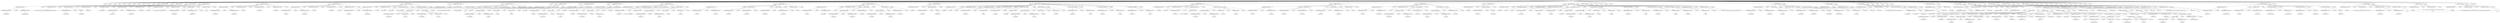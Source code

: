 digraph {

"Prog_89327"->"<
>89328";
"Prog_89327"->"<
>89329";
"Prog_89327"->"<
>89330";
"Prog_89327"->"<
>89331";
"Prog_89327"->"<
>89332";
"Prog_89327"->"<
>89333";
"Prog_89327"->"<
>89334";
"Prog_89327"->"<
>89335";
"Prog_89327"->"<
>89336";
"Prog_89327"->"<
>89337";
"Prog_89327"->"<
>89338";
"Prog_89327"->"<
>89339";
"Prog_89327"->"CallFunction_89340";
"CallFunction_89340"->"AssignmentOpetators_89341";
"AssignmentOpetators_89341"->"IDENTIFIERExpression_89342";
"IDENTIFIERExpression_89342"->"<datafile>89343";
"AssignmentOpetators_89341"->"<<->89344";
"AssignmentOpetators_89341"->"IDENTIFIERExpression_89345";
"IDENTIFIERExpression_89345"->"<read.table>89346";
"CallFunction_89340"->"<(>89347";
"CallFunction_89340"->"STRINGExpression_89348";
"STRINGExpression_89348"->"<http://www.uvm.edu/~dhowell/methods8/DataFiles/Tab18-2.dat>89349";
"CallFunction_89340"->"<,>89350";
"CallFunction_89340"->"AssignmentOpetators_89351";
"AssignmentOpetators_89351"->"IDENTIFIERExpression_89352";
"IDENTIFIERExpression_89352"->"<header>89353";
"AssignmentOpetators_89351"->"<=>89354";
"AssignmentOpetators_89351"->"TRUE_89355";
"TRUE_89355"->"<TRUE>89356";
"CallFunction_89340"->"<)>89357";
"Prog_89327"->"<
>89358";
"Prog_89327"->"CallFunction_89359";
"CallFunction_89359"->"IDENTIFIERExpression_89360";
"IDENTIFIERExpression_89360"->"<attach>89361";
"CallFunction_89359"->"<(>89362";
"CallFunction_89359"->"IDENTIFIERExpression_89363";
"IDENTIFIERExpression_89363"->"<datafile>89364";
"CallFunction_89359"->"<)>89365";
"Prog_89327"->"<
>89366";
"Prog_89327"->"CallFunction_89367";
"CallFunction_89367"->"AssignmentOpetators_89368";
"AssignmentOpetators_89368"->"IDENTIFIERExpression_89369";
"IDENTIFIERExpression_89369"->"<Group>89370";
"AssignmentOpetators_89368"->"<<->89371";
"AssignmentOpetators_89368"->"IDENTIFIERExpression_89372";
"IDENTIFIERExpression_89372"->"<factor>89373";
"CallFunction_89367"->"<(>89374";
"CallFunction_89367"->"IDENTIFIERExpression_89375";
"IDENTIFIERExpression_89375"->"<Group>89376";
"CallFunction_89367"->"<)>89377";
"Prog_89327"->"<
>89378";
"Prog_89327"->"CallFunction_89379";
"CallFunction_89379"->"IDENTIFIERExpression_89380";
"IDENTIFIERExpression_89380"->"<cat>89381";
"CallFunction_89379"->"<(>89382";
"CallFunction_89379"->"STRINGExpression_89383";
"STRINGExpression_89383"->"<The names of the variables are >89384";
"CallFunction_89379"->"<,>89385";
"CallFunction_89379"->"CallFunction_89386";
"CallFunction_89386"->"IDENTIFIERExpression_89387";
"IDENTIFIERExpression_89387"->"<names>89388";
"CallFunction_89386"->"<(>89389";
"CallFunction_89386"->"IDENTIFIERExpression_89390";
"IDENTIFIERExpression_89390"->"<datafile>89391";
"CallFunction_89386"->"<)>89392";
"CallFunction_89379"->"<,>89393";
"CallFunction_89379"->"STRINGExpression_89394";
"STRINGExpression_89394"->"<\n>89395";
"CallFunction_89379"->"<)>89396";
"Prog_89327"->"<
>89397";
"Prog_89327"->"CallFunction_89398";
"CallFunction_89398"->"AssignmentOpetators_89399";
"AssignmentOpetators_89399"->"IDENTIFIERExpression_89400";
"IDENTIFIERExpression_89400"->"<means>89401";
"AssignmentOpetators_89399"->"<<->89402";
"AssignmentOpetators_89399"->"IDENTIFIERExpression_89403";
"IDENTIFIERExpression_89403"->"<tapply>89404";
"CallFunction_89398"->"<(>89405";
"CallFunction_89398"->"IDENTIFIERExpression_89406";
"IDENTIFIERExpression_89406"->"<dv>89407";
"CallFunction_89398"->"<,>89408";
"CallFunction_89398"->"IDENTIFIERExpression_89409";
"IDENTIFIERExpression_89409"->"<Group>89410";
"CallFunction_89398"->"<,>89411";
"CallFunction_89398"->"IDENTIFIERExpression_89412";
"IDENTIFIERExpression_89412"->"<mean>89413";
"CallFunction_89398"->"<)>89414";
"Prog_89327"->"<
>89415";
"Prog_89327"->"CallFunction_89416";
"CallFunction_89416"->"AssignmentOpetators_89417";
"AssignmentOpetators_89417"->"IDENTIFIERExpression_89418";
"IDENTIFIERExpression_89418"->"<sd>89419";
"AssignmentOpetators_89417"->"<<->89420";
"AssignmentOpetators_89417"->"IDENTIFIERExpression_89421";
"IDENTIFIERExpression_89421"->"<tapply>89422";
"CallFunction_89416"->"<(>89423";
"CallFunction_89416"->"IDENTIFIERExpression_89424";
"IDENTIFIERExpression_89424"->"<dv>89425";
"CallFunction_89416"->"<,>89426";
"CallFunction_89416"->"IDENTIFIERExpression_89427";
"IDENTIFIERExpression_89427"->"<Group>89428";
"CallFunction_89416"->"<,>89429";
"CallFunction_89416"->"IDENTIFIERExpression_89430";
"IDENTIFIERExpression_89430"->"<sd>89431";
"CallFunction_89416"->"<)>89432";
"Prog_89327"->"<
>89433";
"Prog_89327"->"CallFunction_89434";
"CallFunction_89434"->"AssignmentOpetators_89435";
"AssignmentOpetators_89435"->"IDENTIFIERExpression_89436";
"IDENTIFIERExpression_89436"->"<n.s>89437";
"AssignmentOpetators_89435"->"<<->89438";
"AssignmentOpetators_89435"->"IDENTIFIERExpression_89439";
"IDENTIFIERExpression_89439"->"<tapply>89440";
"CallFunction_89434"->"<(>89441";
"CallFunction_89434"->"IDENTIFIERExpression_89442";
"IDENTIFIERExpression_89442"->"<dv>89443";
"CallFunction_89434"->"<,>89444";
"CallFunction_89434"->"IDENTIFIERExpression_89445";
"IDENTIFIERExpression_89445"->"<Group>89446";
"CallFunction_89434"->"<,>89447";
"CallFunction_89434"->"IDENTIFIERExpression_89448";
"IDENTIFIERExpression_89448"->"<length>89449";
"CallFunction_89434"->"<)>89450";
"Prog_89327"->"<
>89451";
"Prog_89327"->"AssignmentOpetators_89452";
"AssignmentOpetators_89452"->"IDENTIFIERExpression_89453";
"IDENTIFIERExpression_89453"->"<samp.mean.diff>89454";
"AssignmentOpetators_89452"->"<<->89455";
"AssignmentOpetators_89452"->"MinusOrPlusBinary_89456";
"MinusOrPlusBinary_89456"->"IndexingBasic_89457";
"IndexingBasic_89457"->"IDENTIFIERExpression_89458";
"IDENTIFIERExpression_89458"->"<means>89459";
"IndexingBasic_89457"->"<[>89460";
"IndexingBasic_89457"->"INTExpression_89461";
"INTExpression_89461"->"<1>89462";
"IndexingBasic_89457"->"<]>89463";
"MinusOrPlusBinary_89456"->"<->89464";
"MinusOrPlusBinary_89456"->"IndexingBasic_89465";
"IndexingBasic_89465"->"IDENTIFIERExpression_89466";
"IDENTIFIERExpression_89466"->"<means>89467";
"IndexingBasic_89465"->"<[>89468";
"IndexingBasic_89465"->"INTExpression_89469";
"INTExpression_89469"->"<2>89470";
"IndexingBasic_89465"->"<]>89471";
"Prog_89327"->"<
>89472";
"Prog_89327"->"CallFunction_89473";
"CallFunction_89473"->"IDENTIFIERExpression_89474";
"IDENTIFIERExpression_89474"->"<cat>89475";
"CallFunction_89473"->"<(>89476";
"CallFunction_89473"->"STRINGExpression_89477";
"STRINGExpression_89477"->"<The sample mean differences is >89478";
"CallFunction_89473"->"<,>89479";
"CallFunction_89473"->"IDENTIFIERExpression_89480";
"IDENTIFIERExpression_89480"->"<samp.mean.diff>89481";
"CallFunction_89473"->"<,>89482";
"CallFunction_89473"->"STRINGExpression_89483";
"STRINGExpression_89483"->"<\n>89484";
"CallFunction_89473"->"<)>89485";
"Prog_89327"->"<
>89486";
"Prog_89327"->"<
>89487";
"Prog_89327"->"CallFunction_89488";
"CallFunction_89488"->"IDENTIFIERExpression_89489";
"IDENTIFIERExpression_89489"->"<par>89490";
"CallFunction_89488"->"<(>89491";
"CallFunction_89488"->"CallFunction_89492";
"CallFunction_89492"->"AssignmentOpetators_89493";
"AssignmentOpetators_89493"->"IDENTIFIERExpression_89494";
"IDENTIFIERExpression_89494"->"<mfrow>89495";
"AssignmentOpetators_89493"->"<=>89496";
"AssignmentOpetators_89493"->"IDENTIFIERExpression_89497";
"IDENTIFIERExpression_89497"->"<c>89498";
"CallFunction_89492"->"<(>89499";
"CallFunction_89492"->"INTExpression_89500";
"INTExpression_89500"->"<2>89501";
"CallFunction_89492"->"<,>89502";
"CallFunction_89492"->"INTExpression_89503";
"INTExpression_89503"->"<2>89504";
"CallFunction_89492"->"<)>89505";
"CallFunction_89488"->"<)>89506";
"Prog_89327"->"<
>89507";
"Prog_89327"->"AssignmentOpetators_89508";
"AssignmentOpetators_89508"->"IDENTIFIERExpression_89509";
"IDENTIFIERExpression_89509"->"<grp1>89510";
"AssignmentOpetators_89508"->"<<->89511";
"AssignmentOpetators_89508"->"IndexingBasic_89512";
"IndexingBasic_89512"->"IDENTIFIERExpression_89513";
"IDENTIFIERExpression_89513"->"<dv>89514";
"IndexingBasic_89512"->"<[>89515";
"IndexingBasic_89512"->"Comparisons_89516";
"Comparisons_89516"->"IDENTIFIERExpression_89517";
"IDENTIFIERExpression_89517"->"<Group>89518";
"Comparisons_89516"->"<==>89519";
"Comparisons_89516"->"INTExpression_89520";
"INTExpression_89520"->"<1>89521";
"IndexingBasic_89512"->"<]>89522";
"Prog_89327"->"<
>89523";
"Prog_89327"->"AssignmentOpetators_89524";
"AssignmentOpetators_89524"->"IDENTIFIERExpression_89525";
"IDENTIFIERExpression_89525"->"<grp2>89526";
"AssignmentOpetators_89524"->"<<->89527";
"AssignmentOpetators_89524"->"IndexingBasic_89528";
"IndexingBasic_89528"->"IDENTIFIERExpression_89529";
"IDENTIFIERExpression_89529"->"<dv>89530";
"IndexingBasic_89528"->"<[>89531";
"IndexingBasic_89528"->"Comparisons_89532";
"Comparisons_89532"->"IDENTIFIERExpression_89533";
"IDENTIFIERExpression_89533"->"<Group>89534";
"Comparisons_89532"->"<==>89535";
"Comparisons_89532"->"INTExpression_89536";
"INTExpression_89536"->"<2>89537";
"IndexingBasic_89528"->"<]>89538";
"Prog_89327"->"<
>89539";
"Prog_89327"->"CallFunction_89540";
"CallFunction_89540"->"IDENTIFIERExpression_89541";
"IDENTIFIERExpression_89541"->"<hist>89542";
"CallFunction_89540"->"<(>89543";
"CallFunction_89540"->"IDENTIFIERExpression_89544";
"IDENTIFIERExpression_89544"->"<grp1>89545";
"CallFunction_89540"->"<,>89546";
"CallFunction_89540"->"AssignmentOpetators_89547";
"AssignmentOpetators_89547"->"IDENTIFIERExpression_89548";
"IDENTIFIERExpression_89548"->"<main>89549";
"AssignmentOpetators_89547"->"<=>89550";
"AssignmentOpetators_89547"->"STRINGExpression_89551";
"STRINGExpression_89551"->"<Group 1 = Success>89552";
"CallFunction_89540"->"<,>89553";
"CallFunction_89540"->"CallFunction_89554";
"CallFunction_89554"->"AssignmentOpetators_89555";
"AssignmentOpetators_89555"->"IDENTIFIERExpression_89556";
"IDENTIFIERExpression_89556"->"<xlim>89557";
"AssignmentOpetators_89555"->"<=>89558";
"AssignmentOpetators_89555"->"IDENTIFIERExpression_89559";
"IDENTIFIERExpression_89559"->"<c>89560";
"CallFunction_89554"->"<(>89561";
"CallFunction_89554"->"INTExpression_89562";
"INTExpression_89562"->"<5>89563";
"CallFunction_89554"->"<,>89564";
"CallFunction_89554"->"INTExpression_89565";
"INTExpression_89565"->"<25>89566";
"CallFunction_89554"->"<)>89567";
"CallFunction_89540"->"<)>89568";
"Prog_89327"->"<
>89569";
"Prog_89327"->"CallFunction_89570";
"CallFunction_89570"->"AssignmentOpetators_89571";
"AssignmentOpetators_89571"->"IDENTIFIERExpression_89572";
"IDENTIFIERExpression_89572"->"<xv>89573";
"AssignmentOpetators_89571"->"<<->89574";
"AssignmentOpetators_89571"->"IDENTIFIERExpression_89575";
"IDENTIFIERExpression_89575"->"<seq>89576";
"CallFunction_89570"->"<(>89577";
"CallFunction_89570"->"CallFunction_89578";
"CallFunction_89578"->"IDENTIFIERExpression_89579";
"IDENTIFIERExpression_89579"->"<min>89580";
"CallFunction_89578"->"<(>89581";
"CallFunction_89578"->"IDENTIFIERExpression_89582";
"IDENTIFIERExpression_89582"->"<grp1>89583";
"CallFunction_89578"->"<)>89584";
"CallFunction_89570"->"<,>89585";
"CallFunction_89570"->"CallFunction_89586";
"CallFunction_89586"->"IDENTIFIERExpression_89587";
"IDENTIFIERExpression_89587"->"<max>89588";
"CallFunction_89586"->"<(>89589";
"CallFunction_89586"->"IDENTIFIERExpression_89590";
"IDENTIFIERExpression_89590"->"<grp1>89591";
"CallFunction_89586"->"<)>89592";
"CallFunction_89570"->"<,>89593";
"CallFunction_89570"->"FLOATExpression_89594";
"FLOATExpression_89594"->"<.1>89595";
"CallFunction_89570"->"<)>89596";
"Prog_89327"->"<
>89597";
"Prog_89327"->"CallFunction_89598";
"CallFunction_89598"->"AssignmentOpetators_89599";
"AssignmentOpetators_89599"->"IDENTIFIERExpression_89600";
"IDENTIFIERExpression_89600"->"<yv>89601";
"AssignmentOpetators_89599"->"<<->89602";
"AssignmentOpetators_89599"->"IDENTIFIERExpression_89603";
"IDENTIFIERExpression_89603"->"<dnorm>89604";
"CallFunction_89598"->"<(>89605";
"CallFunction_89598"->"IDENTIFIERExpression_89606";
"IDENTIFIERExpression_89606"->"<xv>89607";
"CallFunction_89598"->"<,>89608";
"CallFunction_89598"->"CallFunction_89609";
"CallFunction_89609"->"AssignmentOpetators_89610";
"AssignmentOpetators_89610"->"IDENTIFIERExpression_89611";
"IDENTIFIERExpression_89611"->"<mean>89612";
"AssignmentOpetators_89610"->"<=>89613";
"AssignmentOpetators_89610"->"IDENTIFIERExpression_89614";
"IDENTIFIERExpression_89614"->"<mean>89615";
"CallFunction_89609"->"<(>89616";
"CallFunction_89609"->"IDENTIFIERExpression_89617";
"IDENTIFIERExpression_89617"->"<grp1>89618";
"CallFunction_89609"->"<)>89619";
"CallFunction_89598"->"<,>89620";
"CallFunction_89598"->"CallFunction_89621";
"CallFunction_89621"->"AssignmentOpetators_89622";
"AssignmentOpetators_89622"->"IDENTIFIERExpression_89623";
"IDENTIFIERExpression_89623"->"<sd>89624";
"AssignmentOpetators_89622"->"<=>89625";
"AssignmentOpetators_89622"->"IDENTIFIERExpression_89626";
"IDENTIFIERExpression_89626"->"<sd>89627";
"CallFunction_89621"->"<(>89628";
"CallFunction_89621"->"IDENTIFIERExpression_89629";
"IDENTIFIERExpression_89629"->"<grp1>89630";
"CallFunction_89621"->"<)>89631";
"CallFunction_89598"->"<)>89632";
"Prog_89327"->"<
>89633";
"Prog_89327"->"CallFunction_89634";
"CallFunction_89634"->"IDENTIFIERExpression_89635";
"IDENTIFIERExpression_89635"->"<par>89636";
"CallFunction_89634"->"<(>89637";
"CallFunction_89634"->"AssignmentOpetators_89638";
"AssignmentOpetators_89638"->"IDENTIFIERExpression_89639";
"IDENTIFIERExpression_89639"->"<new>89640";
"AssignmentOpetators_89638"->"<=>89641";
"AssignmentOpetators_89638"->"TRUE_89642";
"TRUE_89642"->"<TRUE>89643";
"CallFunction_89634"->"<)>89644";
"Prog_89327"->"<
>89645";
"Prog_89327"->"CallFunction_89646";
"CallFunction_89646"->"IDENTIFIERExpression_89647";
"IDENTIFIERExpression_89647"->"<plot>89648";
"CallFunction_89646"->"<(>89649";
"CallFunction_89646"->"IDENTIFIERExpression_89650";
"IDENTIFIERExpression_89650"->"<xv>89651";
"CallFunction_89646"->"<,>89652";
"CallFunction_89646"->"IDENTIFIERExpression_89653";
"IDENTIFIERExpression_89653"->"<yv>89654";
"CallFunction_89646"->"<,>89655";
"CallFunction_89646"->"AssignmentOpetators_89656";
"AssignmentOpetators_89656"->"IDENTIFIERExpression_89657";
"IDENTIFIERExpression_89657"->"<type>89658";
"AssignmentOpetators_89656"->"<=>89659";
"AssignmentOpetators_89656"->"STRINGExpression_89660";
"STRINGExpression_89660"->"<l>89661";
"CallFunction_89646"->"<,>89662";
"CallFunction_89646"->"AssignmentOpetators_89663";
"AssignmentOpetators_89663"->"IDENTIFIERExpression_89664";
"IDENTIFIERExpression_89664"->"<col>89665";
"AssignmentOpetators_89663"->"<=>89666";
"AssignmentOpetators_89663"->"STRINGExpression_89667";
"STRINGExpression_89667"->"<blue>89668";
"CallFunction_89646"->"<,>89669";
"CallFunction_89646"->"CallFunction_89670";
"CallFunction_89670"->"AssignmentOpetators_89671";
"AssignmentOpetators_89671"->"IDENTIFIERExpression_89672";
"IDENTIFIERExpression_89672"->"<xlim>89673";
"AssignmentOpetators_89671"->"<=>89674";
"AssignmentOpetators_89671"->"IDENTIFIERExpression_89675";
"IDENTIFIERExpression_89675"->"<c>89676";
"CallFunction_89670"->"<(>89677";
"CallFunction_89670"->"INTExpression_89678";
"INTExpression_89678"->"<5>89679";
"CallFunction_89670"->"<,>89680";
"CallFunction_89670"->"INTExpression_89681";
"INTExpression_89681"->"<25>89682";
"CallFunction_89670"->"<)>89683";
"CallFunction_89646"->"<,>89684";
"CallFunction_89646"->"AssignmentOpetators_89685";
"AssignmentOpetators_89685"->"IDENTIFIERExpression_89686";
"IDENTIFIERExpression_89686"->"<xlab>89687";
"AssignmentOpetators_89685"->"<=>89688";
"AssignmentOpetators_89685"->"STRINGExpression_89689";
"STRINGExpression_89689"->"<>89690";
"CallFunction_89646"->"<,>89691";
"CallFunction_89646"->"AssignmentOpetators_89692";
"AssignmentOpetators_89692"->"IDENTIFIERExpression_89693";
"IDENTIFIERExpression_89693"->"<yaxt>89694";
"AssignmentOpetators_89692"->"<=>89695";
"AssignmentOpetators_89692"->"STRINGExpression_89696";
"STRINGExpression_89696"->"<n>89697";
"CallFunction_89646"->"<,>89698";
"CallFunction_89646"->"AssignmentOpetators_89699";
"AssignmentOpetators_89699"->"IDENTIFIERExpression_89700";
"IDENTIFIERExpression_89700"->"<ylab>89701";
"AssignmentOpetators_89699"->"<=>89702";
"AssignmentOpetators_89699"->"STRINGExpression_89703";
"STRINGExpression_89703"->"<>89704";
"CallFunction_89646"->"<)>89705";
"Prog_89327"->"<
>89706";
"Prog_89327"->"CallFunction_89707";
"CallFunction_89707"->"IDENTIFIERExpression_89708";
"IDENTIFIERExpression_89708"->"<hist>89709";
"CallFunction_89707"->"<(>89710";
"CallFunction_89707"->"IDENTIFIERExpression_89711";
"IDENTIFIERExpression_89711"->"<grp2>89712";
"CallFunction_89707"->"<,>89713";
"CallFunction_89707"->"AssignmentOpetators_89714";
"AssignmentOpetators_89714"->"IDENTIFIERExpression_89715";
"IDENTIFIERExpression_89715"->"<main>89716";
"AssignmentOpetators_89714"->"<=>89717";
"AssignmentOpetators_89714"->"STRINGExpression_89718";
"STRINGExpression_89718"->"<Group 2 = Fail>89719";
"CallFunction_89707"->"<,>89720";
"CallFunction_89707"->"CallFunction_89721";
"CallFunction_89721"->"AssignmentOpetators_89722";
"AssignmentOpetators_89722"->"IDENTIFIERExpression_89723";
"IDENTIFIERExpression_89723"->"<xlim>89724";
"AssignmentOpetators_89722"->"<=>89725";
"AssignmentOpetators_89722"->"IDENTIFIERExpression_89726";
"IDENTIFIERExpression_89726"->"<c>89727";
"CallFunction_89721"->"<(>89728";
"CallFunction_89721"->"INTExpression_89729";
"INTExpression_89729"->"<5>89730";
"CallFunction_89721"->"<,>89731";
"CallFunction_89721"->"INTExpression_89732";
"INTExpression_89732"->"<25>89733";
"CallFunction_89721"->"<)>89734";
"CallFunction_89707"->"<)>89735";
"Prog_89327"->"<
>89736";
"Prog_89327"->"CallFunction_89737";
"CallFunction_89737"->"AssignmentOpetators_89738";
"AssignmentOpetators_89738"->"IDENTIFIERExpression_89739";
"IDENTIFIERExpression_89739"->"<xv>89740";
"AssignmentOpetators_89738"->"<<->89741";
"AssignmentOpetators_89738"->"IDENTIFIERExpression_89742";
"IDENTIFIERExpression_89742"->"<seq>89743";
"CallFunction_89737"->"<(>89744";
"CallFunction_89737"->"CallFunction_89745";
"CallFunction_89745"->"IDENTIFIERExpression_89746";
"IDENTIFIERExpression_89746"->"<min>89747";
"CallFunction_89745"->"<(>89748";
"CallFunction_89745"->"IDENTIFIERExpression_89749";
"IDENTIFIERExpression_89749"->"<grp2>89750";
"CallFunction_89745"->"<)>89751";
"CallFunction_89737"->"<,>89752";
"CallFunction_89737"->"CallFunction_89753";
"CallFunction_89753"->"IDENTIFIERExpression_89754";
"IDENTIFIERExpression_89754"->"<max>89755";
"CallFunction_89753"->"<(>89756";
"CallFunction_89753"->"IDENTIFIERExpression_89757";
"IDENTIFIERExpression_89757"->"<grp2>89758";
"CallFunction_89753"->"<)>89759";
"CallFunction_89737"->"<,>89760";
"CallFunction_89737"->"FLOATExpression_89761";
"FLOATExpression_89761"->"<.1>89762";
"CallFunction_89737"->"<)>89763";
"Prog_89327"->"<
>89764";
"Prog_89327"->"CallFunction_89765";
"CallFunction_89765"->"AssignmentOpetators_89766";
"AssignmentOpetators_89766"->"IDENTIFIERExpression_89767";
"IDENTIFIERExpression_89767"->"<yv>89768";
"AssignmentOpetators_89766"->"<<->89769";
"AssignmentOpetators_89766"->"IDENTIFIERExpression_89770";
"IDENTIFIERExpression_89770"->"<dnorm>89771";
"CallFunction_89765"->"<(>89772";
"CallFunction_89765"->"IDENTIFIERExpression_89773";
"IDENTIFIERExpression_89773"->"<xv>89774";
"CallFunction_89765"->"<,>89775";
"CallFunction_89765"->"CallFunction_89776";
"CallFunction_89776"->"AssignmentOpetators_89777";
"AssignmentOpetators_89777"->"IDENTIFIERExpression_89778";
"IDENTIFIERExpression_89778"->"<mean>89779";
"AssignmentOpetators_89777"->"<=>89780";
"AssignmentOpetators_89777"->"IDENTIFIERExpression_89781";
"IDENTIFIERExpression_89781"->"<mean>89782";
"CallFunction_89776"->"<(>89783";
"CallFunction_89776"->"IDENTIFIERExpression_89784";
"IDENTIFIERExpression_89784"->"<grp2>89785";
"CallFunction_89776"->"<)>89786";
"CallFunction_89765"->"<,>89787";
"CallFunction_89765"->"CallFunction_89788";
"CallFunction_89788"->"AssignmentOpetators_89789";
"AssignmentOpetators_89789"->"IDENTIFIERExpression_89790";
"IDENTIFIERExpression_89790"->"<sd>89791";
"AssignmentOpetators_89789"->"<=>89792";
"AssignmentOpetators_89789"->"IDENTIFIERExpression_89793";
"IDENTIFIERExpression_89793"->"<sd>89794";
"CallFunction_89788"->"<(>89795";
"CallFunction_89788"->"IDENTIFIERExpression_89796";
"IDENTIFIERExpression_89796"->"<grp2>89797";
"CallFunction_89788"->"<)>89798";
"CallFunction_89765"->"<)>89799";
"Prog_89327"->"<
>89800";
"Prog_89327"->"CallFunction_89801";
"CallFunction_89801"->"IDENTIFIERExpression_89802";
"IDENTIFIERExpression_89802"->"<par>89803";
"CallFunction_89801"->"<(>89804";
"CallFunction_89801"->"AssignmentOpetators_89805";
"AssignmentOpetators_89805"->"IDENTIFIERExpression_89806";
"IDENTIFIERExpression_89806"->"<new>89807";
"AssignmentOpetators_89805"->"<=>89808";
"AssignmentOpetators_89805"->"TRUE_89809";
"TRUE_89809"->"<TRUE>89810";
"CallFunction_89801"->"<)>89811";
"Prog_89327"->"<
>89812";
"Prog_89327"->"CallFunction_89813";
"CallFunction_89813"->"IDENTIFIERExpression_89814";
"IDENTIFIERExpression_89814"->"<plot>89815";
"CallFunction_89813"->"<(>89816";
"CallFunction_89813"->"IDENTIFIERExpression_89817";
"IDENTIFIERExpression_89817"->"<xv>89818";
"CallFunction_89813"->"<,>89819";
"CallFunction_89813"->"IDENTIFIERExpression_89820";
"IDENTIFIERExpression_89820"->"<yv>89821";
"CallFunction_89813"->"<,>89822";
"CallFunction_89813"->"AssignmentOpetators_89823";
"AssignmentOpetators_89823"->"IDENTIFIERExpression_89824";
"IDENTIFIERExpression_89824"->"<type>89825";
"AssignmentOpetators_89823"->"<=>89826";
"AssignmentOpetators_89823"->"STRINGExpression_89827";
"STRINGExpression_89827"->"<l>89828";
"CallFunction_89813"->"<,>89829";
"CallFunction_89813"->"AssignmentOpetators_89830";
"AssignmentOpetators_89830"->"IDENTIFIERExpression_89831";
"IDENTIFIERExpression_89831"->"<col>89832";
"AssignmentOpetators_89830"->"<=>89833";
"AssignmentOpetators_89830"->"STRINGExpression_89834";
"STRINGExpression_89834"->"<blue>89835";
"CallFunction_89813"->"<,>89836";
"CallFunction_89813"->"CallFunction_89837";
"CallFunction_89837"->"AssignmentOpetators_89838";
"AssignmentOpetators_89838"->"IDENTIFIERExpression_89839";
"IDENTIFIERExpression_89839"->"<xlim>89840";
"AssignmentOpetators_89838"->"<=>89841";
"AssignmentOpetators_89838"->"IDENTIFIERExpression_89842";
"IDENTIFIERExpression_89842"->"<c>89843";
"CallFunction_89837"->"<(>89844";
"CallFunction_89837"->"INTExpression_89845";
"INTExpression_89845"->"<5>89846";
"CallFunction_89837"->"<,>89847";
"CallFunction_89837"->"INTExpression_89848";
"INTExpression_89848"->"<25>89849";
"CallFunction_89837"->"<)>89850";
"CallFunction_89813"->"<,>89851";
"CallFunction_89813"->"AssignmentOpetators_89852";
"AssignmentOpetators_89852"->"IDENTIFIERExpression_89853";
"IDENTIFIERExpression_89853"->"<xlab>89854";
"AssignmentOpetators_89852"->"<=>89855";
"AssignmentOpetators_89852"->"STRINGExpression_89856";
"STRINGExpression_89856"->"<>89857";
"CallFunction_89813"->"<,>89858";
"CallFunction_89813"->"AssignmentOpetators_89859";
"AssignmentOpetators_89859"->"IDENTIFIERExpression_89860";
"IDENTIFIERExpression_89860"->"<yaxt>89861";
"AssignmentOpetators_89859"->"<=>89862";
"AssignmentOpetators_89859"->"STRINGExpression_89863";
"STRINGExpression_89863"->"<n>89864";
"CallFunction_89813"->"<,>89865";
"CallFunction_89813"->"AssignmentOpetators_89866";
"AssignmentOpetators_89866"->"IDENTIFIERExpression_89867";
"IDENTIFIERExpression_89867"->"<ylab>89868";
"AssignmentOpetators_89866"->"<=>89869";
"AssignmentOpetators_89866"->"STRINGExpression_89870";
"STRINGExpression_89870"->"<>89871";
"CallFunction_89813"->"<)>89872";
"Prog_89327"->"<
>89873";
"Prog_89327"->"CallFunction_89874";
"CallFunction_89874"->"IDENTIFIERExpression_89875";
"IDENTIFIERExpression_89875"->"<cat>89876";
"CallFunction_89874"->"<(>89877";
"CallFunction_89874"->"STRINGExpression_89878";
"STRINGExpression_89878"->"<NOTE: Group 1 (Success) is clearly not normally distributed>89879";
"CallFunction_89874"->"<)>89880";
"Prog_89327"->"<
>89881";
"Prog_89327"->"<
>89882";
"Prog_89327"->"<
>89883";
"Prog_89327"->"<
>89884";
"Prog_89327"->"<
>89885";
"Prog_89327"->"CallFunction_89886";
"CallFunction_89886"->"AssignmentOpetators_89887";
"AssignmentOpetators_89887"->"IDENTIFIERExpression_89888";
"IDENTIFIERExpression_89888"->"<t.result>89889";
"AssignmentOpetators_89887"->"<<->89890";
"AssignmentOpetators_89887"->"IDENTIFIERExpression_89891";
"IDENTIFIERExpression_89891"->"<t.test>89892";
"CallFunction_89886"->"<(>89893";
"CallFunction_89886"->"TildeBinary_89894";
"TildeBinary_89894"->"IDENTIFIERExpression_89895";
"IDENTIFIERExpression_89895"->"<dv>89896";
"TildeBinary_89894"->"<~>89897";
"TildeBinary_89894"->"IDENTIFIERExpression_89898";
"IDENTIFIERExpression_89898"->"<Group>89899";
"CallFunction_89886"->"<,>89900";
"CallFunction_89886"->"AssignmentOpetators_89901";
"AssignmentOpetators_89901"->"IDENTIFIERExpression_89902";
"IDENTIFIERExpression_89902"->"<paired>89903";
"AssignmentOpetators_89901"->"<=>89904";
"AssignmentOpetators_89901"->"FALSE_89905";
"FALSE_89905"->"<FALSE>89906";
"CallFunction_89886"->"<,>89907";
"CallFunction_89886"->"AssignmentOpetators_89908";
"AssignmentOpetators_89908"->"IDENTIFIERExpression_89909";
"IDENTIFIERExpression_89909"->"<conf.level>89910";
"AssignmentOpetators_89908"->"<=>89911";
"AssignmentOpetators_89908"->"FLOATExpression_89912";
"FLOATExpression_89912"->"<.95>89913";
"CallFunction_89886"->"<)>89914";
"Prog_89327"->"<
>89915";
"Prog_89327"->"CallFunction_89916";
"CallFunction_89916"->"IDENTIFIERExpression_89917";
"IDENTIFIERExpression_89917"->"<print>89918";
"CallFunction_89916"->"<(>89919";
"CallFunction_89916"->"IDENTIFIERExpression_89920";
"IDENTIFIERExpression_89920"->"<t.result>89921";
"CallFunction_89916"->"<)>89922";
"Prog_89327"->"<
>89923";
"Prog_89327"->"CallFunction_89924";
"CallFunction_89924"->"IDENTIFIERExpression_89925";
"IDENTIFIERExpression_89925"->"<cat>89926";
"CallFunction_89924"->"<(>89927";
"CallFunction_89924"->"STRINGExpression_89928";
"STRINGExpression_89928"->"<The t-test gives a probability under the null of >89929";
"CallFunction_89924"->"<,>89930";
"CallFunction_89924"->"DollarAndAtOperators_89931";
"DollarAndAtOperators_89931"->"IDENTIFIERExpression_89932";
"IDENTIFIERExpression_89932"->"<t.result>89933";
"DollarAndAtOperators_89931"->"<$>89934";
"DollarAndAtOperators_89931"->"IDENTIFIERExpression_89935";
"IDENTIFIERExpression_89935"->"<p.value>89936";
"CallFunction_89924"->"<,>89937";
"CallFunction_89924"->"STRINGExpression_89938";
"STRINGExpression_89938"->"<\n\n>89939";
"CallFunction_89924"->"<)>89940";
"Prog_89327"->"<
>89941";
"Prog_89327"->"<
>89942";
"Prog_89327"->"<
>89943";
"Prog_89327"->"<
>89944";
"Prog_89327"->"<
>89945";
"Prog_89327"->"<
>89946";
"Prog_89327"->"AssignmentOpetators_89947";
"AssignmentOpetators_89947"->"IDENTIFIERExpression_89948";
"IDENTIFIERExpression_89948"->"<nreps>89949";
"AssignmentOpetators_89947"->"<=>89950";
"AssignmentOpetators_89947"->"INTExpression_89951";
"INTExpression_89951"->"<1000>89952";
"Prog_89327"->"<
>89953";
"Prog_89327"->"CallFunction_89954";
"CallFunction_89954"->"AssignmentOpetators_89955";
"AssignmentOpetators_89955"->"IDENTIFIERExpression_89956";
"IDENTIFIERExpression_89956"->"<meandiff>89957";
"AssignmentOpetators_89955"->"<<->89958";
"AssignmentOpetators_89955"->"IDENTIFIERExpression_89959";
"IDENTIFIERExpression_89959"->"<numeric>89960";
"CallFunction_89954"->"<(>89961";
"CallFunction_89954"->"IDENTIFIERExpression_89962";
"IDENTIFIERExpression_89962"->"<nreps>89963";
"CallFunction_89954"->"<)>89964";
"Prog_89327"->"<
>89965";
"Prog_89327"->"For_89966";
"For_89966"->"<for>89967";
"For_89966"->"<(>89968";
"For_89966"->"<i>89969";
"For_89966"->"<in>89970";
"For_89966"->"ColonOperator_89971";
"ColonOperator_89971"->"INTExpression_89972";
"INTExpression_89972"->"<1>89973";
"ColonOperator_89971"->"<:>89974";
"ColonOperator_89971"->"IDENTIFIERExpression_89975";
"IDENTIFIERExpression_89975"->"<nreps>89976";
"For_89966"->"<)>89977";
"For_89966"->"Compound_89978";
"Compound_89978"->"<{>89979";
"Compound_89978"->"CallFunction_89980";
"CallFunction_89980"->"AssignmentOpetators_89981";
"AssignmentOpetators_89981"->"IDENTIFIERExpression_89982";
"IDENTIFIERExpression_89982"->"<newdata>89983";
"AssignmentOpetators_89981"->"<<->89984";
"AssignmentOpetators_89981"->"IDENTIFIERExpression_89985";
"IDENTIFIERExpression_89985"->"<sample>89986";
"CallFunction_89980"->"<(>89987";
"CallFunction_89980"->"IDENTIFIERExpression_89988";
"IDENTIFIERExpression_89988"->"<dv>89989";
"CallFunction_89980"->"<,>89990";
"CallFunction_89980"->"CallFunction_89991";
"CallFunction_89991"->"AssignmentOpetators_89992";
"AssignmentOpetators_89992"->"IDENTIFIERExpression_89993";
"IDENTIFIERExpression_89993"->"<size>89994";
"AssignmentOpetators_89992"->"<=>89995";
"AssignmentOpetators_89992"->"IDENTIFIERExpression_89996";
"IDENTIFIERExpression_89996"->"<length>89997";
"CallFunction_89991"->"<(>89998";
"CallFunction_89991"->"IDENTIFIERExpression_89999";
"IDENTIFIERExpression_89999"->"<dv>90000";
"CallFunction_89991"->"<)>90001";
"CallFunction_89980"->"<,>90002";
"CallFunction_89980"->"AssignmentOpetators_90003";
"AssignmentOpetators_90003"->"IDENTIFIERExpression_90004";
"IDENTIFIERExpression_90004"->"<replace>90005";
"AssignmentOpetators_90003"->"<=>90006";
"AssignmentOpetators_90003"->"FALSE_90007";
"FALSE_90007"->"<FALSE>90008";
"CallFunction_89980"->"<)>90009";
"Compound_89978"->"<
>90010";
"Compound_89978"->"CallFunction_90011";
"CallFunction_90011"->"AssignmentOpetators_90012";
"AssignmentOpetators_90012"->"IDENTIFIERExpression_90013";
"IDENTIFIERExpression_90013"->"<newmeans>90014";
"AssignmentOpetators_90012"->"<<->90015";
"AssignmentOpetators_90012"->"IDENTIFIERExpression_90016";
"IDENTIFIERExpression_90016"->"<tapply>90017";
"CallFunction_90011"->"<(>90018";
"CallFunction_90011"->"IDENTIFIERExpression_90019";
"IDENTIFIERExpression_90019"->"<newdata>90020";
"CallFunction_90011"->"<,>90021";
"CallFunction_90011"->"IDENTIFIERExpression_90022";
"IDENTIFIERExpression_90022"->"<Group>90023";
"CallFunction_90011"->"<,>90024";
"CallFunction_90011"->"IDENTIFIERExpression_90025";
"IDENTIFIERExpression_90025"->"<mean>90026";
"CallFunction_90011"->"<)>90027";
"Compound_89978"->"<
>90028";
"Compound_89978"->"AssignmentOpetators_90029";
"AssignmentOpetators_90029"->"IndexingBasic_90030";
"IndexingBasic_90030"->"IDENTIFIERExpression_90031";
"IDENTIFIERExpression_90031"->"<meandiff>90032";
"IndexingBasic_90030"->"<[>90033";
"IndexingBasic_90030"->"IDENTIFIERExpression_90034";
"IDENTIFIERExpression_90034"->"<i>90035";
"IndexingBasic_90030"->"<]>90036";
"AssignmentOpetators_90029"->"<<->90037";
"AssignmentOpetators_90029"->"MinusOrPlusBinary_90038";
"MinusOrPlusBinary_90038"->"IndexingBasic_90039";
"IndexingBasic_90039"->"IDENTIFIERExpression_90040";
"IDENTIFIERExpression_90040"->"<newmeans>90041";
"IndexingBasic_90039"->"<[>90042";
"IndexingBasic_90039"->"INTExpression_90043";
"INTExpression_90043"->"<1>90044";
"IndexingBasic_90039"->"<]>90045";
"MinusOrPlusBinary_90038"->"<->90046";
"MinusOrPlusBinary_90038"->"IndexingBasic_90047";
"IndexingBasic_90047"->"IDENTIFIERExpression_90048";
"IDENTIFIERExpression_90048"->"<newmeans>90049";
"IndexingBasic_90047"->"<[>90050";
"IndexingBasic_90047"->"INTExpression_90051";
"INTExpression_90051"->"<2>90052";
"IndexingBasic_90047"->"<]>90053";
"Compound_89978"->"<
>90054";
"Compound_89978"->"<}>90055";
"Prog_89327"->"<
>90056";
"Prog_89327"->"<
>90057";
"Prog_89327"->"<
>90058";
"Prog_89327"->"CallFunction_90059";
"CallFunction_90059"->"AssignmentOpetators_90060";
"AssignmentOpetators_90060"->"IDENTIFIERExpression_90061";
"IDENTIFIERExpression_90061"->"<absdiff>90062";
"AssignmentOpetators_90060"->"<<->90063";
"AssignmentOpetators_90060"->"IDENTIFIERExpression_90064";
"IDENTIFIERExpression_90064"->"<abs>90065";
"CallFunction_90059"->"<(>90066";
"CallFunction_90059"->"IDENTIFIERExpression_90067";
"IDENTIFIERExpression_90067"->"<meandiff>90068";
"CallFunction_90059"->"<)>90069";
"Prog_89327"->"<
>90070";
"Prog_89327"->"MultOrDivBinary_90071";
"MultOrDivBinary_90071"->"CallFunction_90072";
"CallFunction_90072"->"AssignmentOpetators_90073";
"AssignmentOpetators_90073"->"IDENTIFIERExpression_90074";
"IDENTIFIERExpression_90074"->"<prob>90075";
"AssignmentOpetators_90073"->"<<->90076";
"AssignmentOpetators_90073"->"IDENTIFIERExpression_90077";
"IDENTIFIERExpression_90077"->"<length>90078";
"CallFunction_90072"->"<(>90079";
"CallFunction_90072"->"IndexingBasic_90080";
"IndexingBasic_90080"->"IDENTIFIERExpression_90081";
"IDENTIFIERExpression_90081"->"<absdiff>90082";
"IndexingBasic_90080"->"<[>90083";
"IndexingBasic_90080"->"CallFunction_90084";
"CallFunction_90084"->"Comparisons_90085";
"Comparisons_90085"->"IDENTIFIERExpression_90086";
"IDENTIFIERExpression_90086"->"<absdiff>90087";
"Comparisons_90085"->"<>=>90088";
"Comparisons_90085"->"IDENTIFIERExpression_90089";
"IDENTIFIERExpression_90089"->"<abs>90090";
"CallFunction_90084"->"<(>90091";
"CallFunction_90084"->"IDENTIFIERExpression_90092";
"IDENTIFIERExpression_90092"->"<samp.mean.diff>90093";
"CallFunction_90084"->"<)>90094";
"IndexingBasic_90080"->"<]>90095";
"CallFunction_90072"->"<)>90096";
"MultOrDivBinary_90071"->"</>90097";
"MultOrDivBinary_90071"->"IDENTIFIERExpression_90098";
"IDENTIFIERExpression_90098"->"<nreps>90099";
"Prog_89327"->"<
>90100";
"Prog_89327"->"<
>90101";
"Prog_89327"->"CallFunction_90102";
"CallFunction_90102"->"IDENTIFIERExpression_90103";
"IDENTIFIERExpression_90103"->"<cat>90104";
"CallFunction_90102"->"<(>90105";
"CallFunction_90102"->"STRINGExpression_90106";
"STRINGExpression_90106"->"<The randomization test gives a probability under the null of >90107";
"CallFunction_90102"->"<,>90108";
"CallFunction_90102"->"IDENTIFIERExpression_90109";
"IDENTIFIERExpression_90109"->"<prob>90110";
"CallFunction_90102"->"<,>90111";
"CallFunction_90102"->"STRINGExpression_90112";
"STRINGExpression_90112"->"<\n\n>90113";
"CallFunction_90102"->"<)>90114";
"Prog_89327"->"<
>90115";
"Prog_89327"->"<
>90116";
"Prog_89327"->"<
>90117";
"Prog_89327"->"<
>90118";
"Prog_89327"->"<
>90119";
"Prog_89327"->"<
>90120";
"Prog_89327"->"<
>90121";
"Prog_89327"->"<
>90122";
"Prog_89327"->"<
>90123";
"Prog_89327"->"<
>90124";
"Prog_89327"->"<
>90125";
"Prog_89327"->"<
>90126";
"Prog_89327"->"<
>90127";
"Prog_89327"->"CallFunction_90128";
"CallFunction_90128"->"AssignmentOpetators_90129";
"AssignmentOpetators_90129"->"IDENTIFIERExpression_90130";
"IDENTIFIERExpression_90130"->"<nonpar>90131";
"AssignmentOpetators_90129"->"<<->90132";
"AssignmentOpetators_90129"->"IDENTIFIERExpression_90133";
"IDENTIFIERExpression_90133"->"<wilcox.test>90134";
"CallFunction_90128"->"<(>90135";
"CallFunction_90128"->"TildeBinary_90136";
"TildeBinary_90136"->"IDENTIFIERExpression_90137";
"IDENTIFIERExpression_90137"->"<dv>90138";
"TildeBinary_90136"->"<~>90139";
"TildeBinary_90136"->"IDENTIFIERExpression_90140";
"IDENTIFIERExpression_90140"->"<Group>90141";
"CallFunction_90128"->"<,>90142";
"CallFunction_90128"->"AssignmentOpetators_90143";
"AssignmentOpetators_90143"->"IDENTIFIERExpression_90144";
"IDENTIFIERExpression_90144"->"<alternative>90145";
"AssignmentOpetators_90143"->"<=>90146";
"AssignmentOpetators_90143"->"STRINGExpression_90147";
"STRINGExpression_90147"->"<two.sided>90148";
"CallFunction_90128"->"<,>90149";
"CallFunction_90128"->"AssignmentOpetators_90150";
"AssignmentOpetators_90150"->"IDENTIFIERExpression_90151";
"IDENTIFIERExpression_90151"->"<paired>90152";
"AssignmentOpetators_90150"->"<=>90153";
"AssignmentOpetators_90150"->"FALSE_90154";
"FALSE_90154"->"<FALSE>90155";
"CallFunction_90128"->"<,>90156";
"CallFunction_90128"->"AssignmentOpetators_90157";
"AssignmentOpetators_90157"->"IDENTIFIERExpression_90158";
"IDENTIFIERExpression_90158"->"<conf.int>90159";
"AssignmentOpetators_90157"->"<=>90160";
"AssignmentOpetators_90157"->"TRUE_90161";
"TRUE_90161"->"<TRUE>90162";
"CallFunction_90128"->"<)>90163";
"Prog_89327"->"<
>90164";
"Prog_89327"->"<
>90165";
"Prog_89327"->"CallFunction_90166";
"CallFunction_90166"->"IDENTIFIERExpression_90167";
"IDENTIFIERExpression_90167"->"<cat>90168";
"CallFunction_90166"->"<(>90169";
"CallFunction_90166"->"STRINGExpression_90170";
"STRINGExpression_90170"->"<For the Wilcoxon test the p value under the null is >90171";
"CallFunction_90166"->"<,>90172";
"CallFunction_90166"->"DollarAndAtOperators_90173";
"DollarAndAtOperators_90173"->"IDENTIFIERExpression_90174";
"IDENTIFIERExpression_90174"->"<nonpar>90175";
"DollarAndAtOperators_90173"->"<$>90176";
"DollarAndAtOperators_90173"->"IDENTIFIERExpression_90177";
"IDENTIFIERExpression_90177"->"<p.value>90178";
"CallFunction_90166"->"<,>90179";
"CallFunction_90166"->"STRINGExpression_90180";
"STRINGExpression_90180"->"<\n\n>90181";
"CallFunction_90166"->"<)>90182";
"Prog_89327"->"<
>90183";
"Prog_89327"->"CallFunction_90184";
"CallFunction_90184"->"IDENTIFIERExpression_90185";
"IDENTIFIERExpression_90185"->"<cat>90186";
"CallFunction_90184"->"<(>90187";
"CallFunction_90184"->"STRINGExpression_90188";
"STRINGExpression_90188"->"<      Ignore warning about ties--there are bound to be ties with this much data \n\n>90189";
"CallFunction_90184"->"<)>90190";
"Prog_89327"->"<
>90191";
"Prog_89327"->"CallFunction_90192";
"CallFunction_90192"->"IDENTIFIERExpression_90193";
"IDENTIFIERExpression_90193"->"<cat>90194";
"CallFunction_90192"->"<(>90195";
"CallFunction_90192"->"STRINGExpression_90196";
"STRINGExpression_90196"->"<This is remarkable agreement, but we have a large data set, even if one group is badly skewed>90197";
"CallFunction_90192"->"<,>90198";
"CallFunction_90192"->"STRINGExpression_90199";
"STRINGExpression_90199"->"<\n\n>90200";
"CallFunction_90192"->"<)>90201";
"Prog_89327"->"<
>90202";
"Prog_89327"->"<<EOF>>90203";
}
